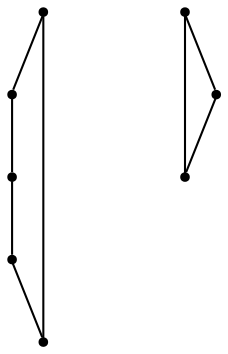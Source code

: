 graph {
  node [shape=point,comment="{\"directed\":false,\"doi\":\"10.1007/978-3-030-92931-2_7\",\"figure\":\"2 (1)\"}"]

  v0 [pos="601.9656539629441,1795.27705926597"]
  v1 [pos="558.4650399752703,1661.4085794842276"]
  v2 [pos="417.7050826750143,1661.4085794842279"]
  v3 [pos="488.08921046939713,1878.016467686531"]
  v4 [pos="486.1805723179857,1807.7716804755994"]
  v5 [pos="536.7740768722499,1723.6760113160346"]
  v6 [pos="439.3439509668356,1724.7041916348176"]
  v7 [pos="374.2106685580661,1795.27705926597"]

  v0 -- v1 [id="-1",pos="601.9656539629441,1795.27705926597 558.4650399752703,1661.4085794842276 558.4650399752703,1661.4085794842276 558.4650399752703,1661.4085794842276"]
  v1 -- v2 [id="-2",pos="558.4650399752703,1661.4085794842276 417.7050826750143,1661.4085794842279 417.7050826750143,1661.4085794842279 417.7050826750143,1661.4085794842279"]
  v7 -- v3 [id="-3",pos="374.2106685580661,1795.27705926597 488.08921046939713,1878.016467686531 488.08921046939713,1878.016467686531 488.08921046939713,1878.016467686531"]
  v3 -- v0 [id="-4",pos="488.08921046939713,1878.016467686531 601.9656539629441,1795.27705926597 601.9656539629441,1795.27705926597 601.9656539629441,1795.27705926597"]
  v2 -- v7 [id="-5",pos="417.7050826750143,1661.4085794842279 374.2106685580661,1795.27705926597 374.2106685580661,1795.27705926597 374.2106685580661,1795.27705926597"]
  v6 -- v5 [id="-6",pos="439.3439509668356,1724.7041916348176 536.7740768722499,1723.6760113160346 536.7740768722499,1723.6760113160346 536.7740768722499,1723.6760113160346"]
  v4 -- v5 [id="-7",pos="486.1805723179857,1807.7716804755994 536.7740768722499,1723.6760113160346 536.7740768722499,1723.6760113160346 536.7740768722499,1723.6760113160346"]
  v4 -- v6 [id="-8",pos="486.1805723179857,1807.7716804755994 439.3439509668356,1724.7041916348176 439.3439509668356,1724.7041916348176 439.3439509668356,1724.7041916348176"]
}